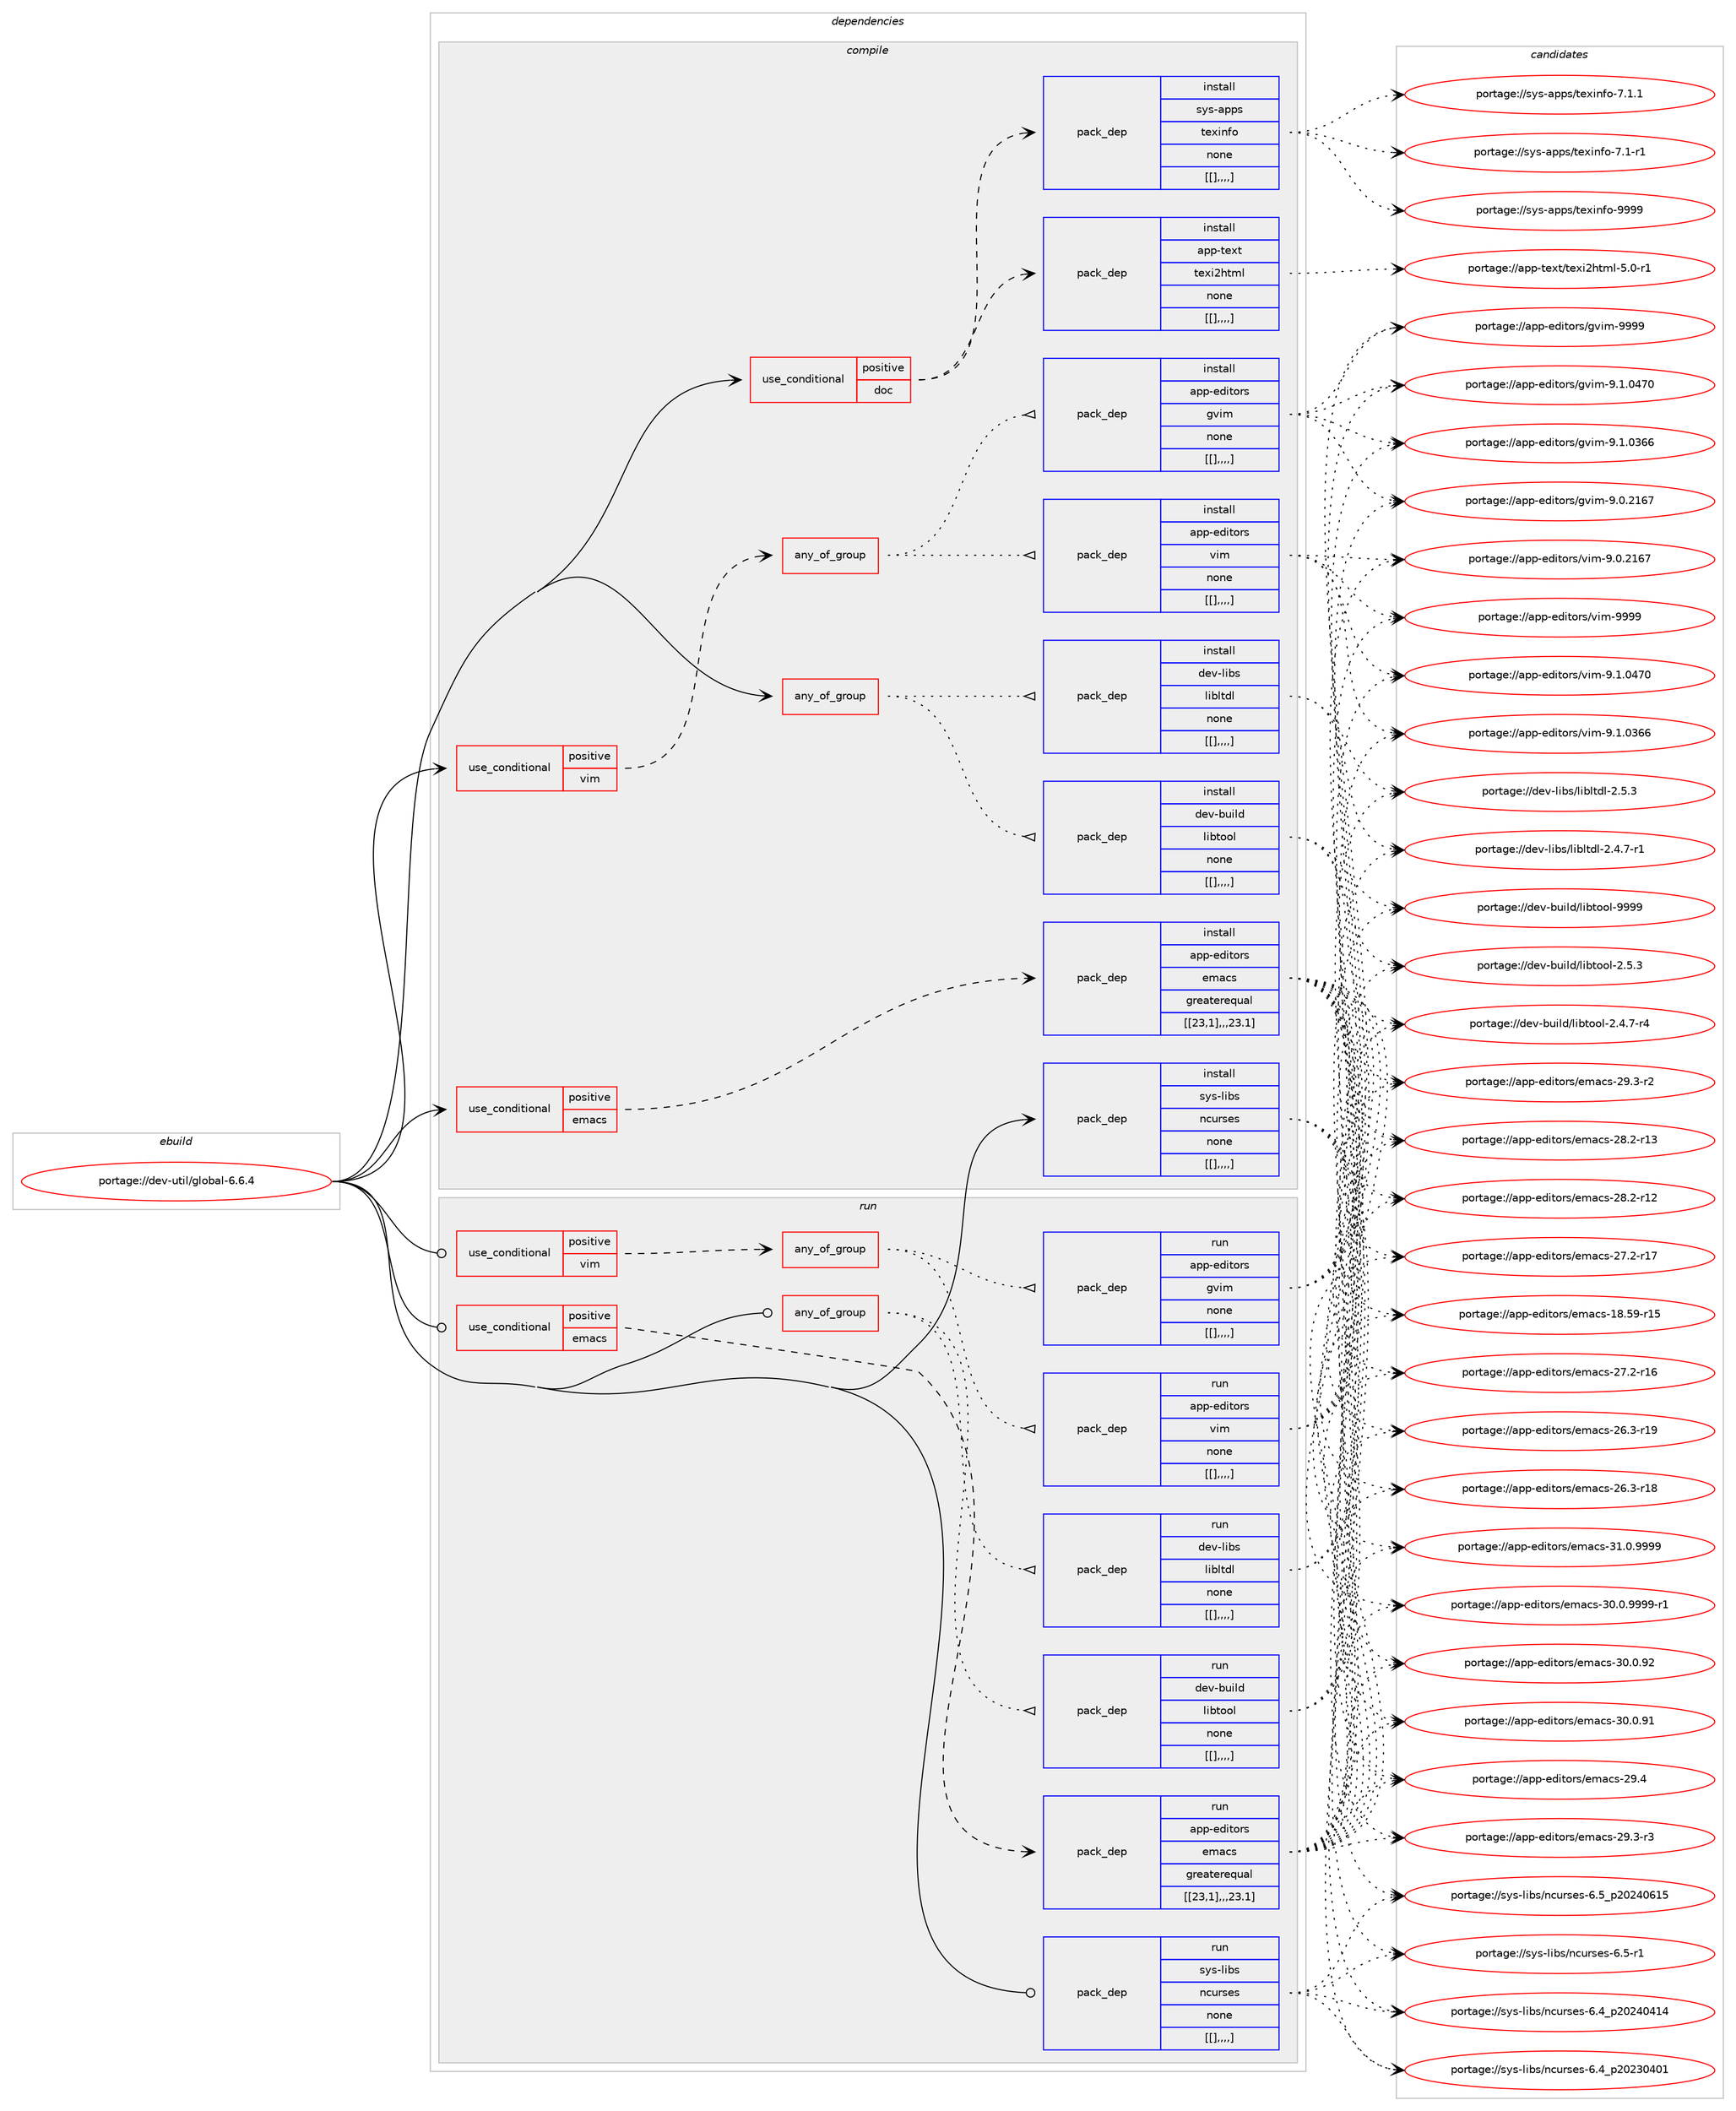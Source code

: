 digraph prolog {

# *************
# Graph options
# *************

newrank=true;
concentrate=true;
compound=true;
graph [rankdir=LR,fontname=Helvetica,fontsize=10,ranksep=1.5];#, ranksep=2.5, nodesep=0.2];
edge  [arrowhead=vee];
node  [fontname=Helvetica,fontsize=10];

# **********
# The ebuild
# **********

subgraph cluster_leftcol {
color=gray;
label=<<i>ebuild</i>>;
id [label="portage://dev-util/global-6.6.4", color=red, width=4, href="../dev-util/global-6.6.4.svg"];
}

# ****************
# The dependencies
# ****************

subgraph cluster_midcol {
color=gray;
label=<<i>dependencies</i>>;
subgraph cluster_compile {
fillcolor="#eeeeee";
style=filled;
label=<<i>compile</i>>;
subgraph any1358 {
dependency226767 [label=<<TABLE BORDER="0" CELLBORDER="1" CELLSPACING="0" CELLPADDING="4"><TR><TD CELLPADDING="10">any_of_group</TD></TR></TABLE>>, shape=none, color=red];subgraph pack160075 {
dependency226769 [label=<<TABLE BORDER="0" CELLBORDER="1" CELLSPACING="0" CELLPADDING="4" WIDTH="220"><TR><TD ROWSPAN="6" CELLPADDING="30">pack_dep</TD></TR><TR><TD WIDTH="110">install</TD></TR><TR><TD>dev-libs</TD></TR><TR><TD>libltdl</TD></TR><TR><TD>none</TD></TR><TR><TD>[[],,,,]</TD></TR></TABLE>>, shape=none, color=blue];
}
dependency226767:e -> dependency226769:w [weight=20,style="dotted",arrowhead="oinv"];
subgraph pack160097 {
dependency226805 [label=<<TABLE BORDER="0" CELLBORDER="1" CELLSPACING="0" CELLPADDING="4" WIDTH="220"><TR><TD ROWSPAN="6" CELLPADDING="30">pack_dep</TD></TR><TR><TD WIDTH="110">install</TD></TR><TR><TD>dev-build</TD></TR><TR><TD>libtool</TD></TR><TR><TD>none</TD></TR><TR><TD>[[],,,,]</TD></TR></TABLE>>, shape=none, color=blue];
}
dependency226767:e -> dependency226805:w [weight=20,style="dotted",arrowhead="oinv"];
}
id:e -> dependency226767:w [weight=20,style="solid",arrowhead="vee"];
subgraph cond65219 {
dependency226848 [label=<<TABLE BORDER="0" CELLBORDER="1" CELLSPACING="0" CELLPADDING="4"><TR><TD ROWSPAN="3" CELLPADDING="10">use_conditional</TD></TR><TR><TD>positive</TD></TR><TR><TD>doc</TD></TR></TABLE>>, shape=none, color=red];
subgraph pack160126 {
dependency226856 [label=<<TABLE BORDER="0" CELLBORDER="1" CELLSPACING="0" CELLPADDING="4" WIDTH="220"><TR><TD ROWSPAN="6" CELLPADDING="30">pack_dep</TD></TR><TR><TD WIDTH="110">install</TD></TR><TR><TD>app-text</TD></TR><TR><TD>texi2html</TD></TR><TR><TD>none</TD></TR><TR><TD>[[],,,,]</TD></TR></TABLE>>, shape=none, color=blue];
}
dependency226848:e -> dependency226856:w [weight=20,style="dashed",arrowhead="vee"];
subgraph pack160133 {
dependency226863 [label=<<TABLE BORDER="0" CELLBORDER="1" CELLSPACING="0" CELLPADDING="4" WIDTH="220"><TR><TD ROWSPAN="6" CELLPADDING="30">pack_dep</TD></TR><TR><TD WIDTH="110">install</TD></TR><TR><TD>sys-apps</TD></TR><TR><TD>texinfo</TD></TR><TR><TD>none</TD></TR><TR><TD>[[],,,,]</TD></TR></TABLE>>, shape=none, color=blue];
}
dependency226848:e -> dependency226863:w [weight=20,style="dashed",arrowhead="vee"];
}
id:e -> dependency226848:w [weight=20,style="solid",arrowhead="vee"];
subgraph cond65243 {
dependency226921 [label=<<TABLE BORDER="0" CELLBORDER="1" CELLSPACING="0" CELLPADDING="4"><TR><TD ROWSPAN="3" CELLPADDING="10">use_conditional</TD></TR><TR><TD>positive</TD></TR><TR><TD>emacs</TD></TR></TABLE>>, shape=none, color=red];
subgraph pack160216 {
dependency226994 [label=<<TABLE BORDER="0" CELLBORDER="1" CELLSPACING="0" CELLPADDING="4" WIDTH="220"><TR><TD ROWSPAN="6" CELLPADDING="30">pack_dep</TD></TR><TR><TD WIDTH="110">install</TD></TR><TR><TD>app-editors</TD></TR><TR><TD>emacs</TD></TR><TR><TD>greaterequal</TD></TR><TR><TD>[[23,1],,,23.1]</TD></TR></TABLE>>, shape=none, color=blue];
}
dependency226921:e -> dependency226994:w [weight=20,style="dashed",arrowhead="vee"];
}
id:e -> dependency226921:w [weight=20,style="solid",arrowhead="vee"];
subgraph cond65277 {
dependency227040 [label=<<TABLE BORDER="0" CELLBORDER="1" CELLSPACING="0" CELLPADDING="4"><TR><TD ROWSPAN="3" CELLPADDING="10">use_conditional</TD></TR><TR><TD>positive</TD></TR><TR><TD>vim</TD></TR></TABLE>>, shape=none, color=red];
subgraph any1359 {
dependency227072 [label=<<TABLE BORDER="0" CELLBORDER="1" CELLSPACING="0" CELLPADDING="4"><TR><TD CELLPADDING="10">any_of_group</TD></TR></TABLE>>, shape=none, color=red];subgraph pack160290 {
dependency227118 [label=<<TABLE BORDER="0" CELLBORDER="1" CELLSPACING="0" CELLPADDING="4" WIDTH="220"><TR><TD ROWSPAN="6" CELLPADDING="30">pack_dep</TD></TR><TR><TD WIDTH="110">install</TD></TR><TR><TD>app-editors</TD></TR><TR><TD>vim</TD></TR><TR><TD>none</TD></TR><TR><TD>[[],,,,]</TD></TR></TABLE>>, shape=none, color=blue];
}
dependency227072:e -> dependency227118:w [weight=20,style="dotted",arrowhead="oinv"];
subgraph pack160314 {
dependency227157 [label=<<TABLE BORDER="0" CELLBORDER="1" CELLSPACING="0" CELLPADDING="4" WIDTH="220"><TR><TD ROWSPAN="6" CELLPADDING="30">pack_dep</TD></TR><TR><TD WIDTH="110">install</TD></TR><TR><TD>app-editors</TD></TR><TR><TD>gvim</TD></TR><TR><TD>none</TD></TR><TR><TD>[[],,,,]</TD></TR></TABLE>>, shape=none, color=blue];
}
dependency227072:e -> dependency227157:w [weight=20,style="dotted",arrowhead="oinv"];
}
dependency227040:e -> dependency227072:w [weight=20,style="dashed",arrowhead="vee"];
}
id:e -> dependency227040:w [weight=20,style="solid",arrowhead="vee"];
subgraph pack160344 {
dependency227187 [label=<<TABLE BORDER="0" CELLBORDER="1" CELLSPACING="0" CELLPADDING="4" WIDTH="220"><TR><TD ROWSPAN="6" CELLPADDING="30">pack_dep</TD></TR><TR><TD WIDTH="110">install</TD></TR><TR><TD>sys-libs</TD></TR><TR><TD>ncurses</TD></TR><TR><TD>none</TD></TR><TR><TD>[[],,,,]</TD></TR></TABLE>>, shape=none, color=blue];
}
id:e -> dependency227187:w [weight=20,style="solid",arrowhead="vee"];
}
subgraph cluster_compileandrun {
fillcolor="#eeeeee";
style=filled;
label=<<i>compile and run</i>>;
}
subgraph cluster_run {
fillcolor="#eeeeee";
style=filled;
label=<<i>run</i>>;
subgraph any1360 {
dependency227191 [label=<<TABLE BORDER="0" CELLBORDER="1" CELLSPACING="0" CELLPADDING="4"><TR><TD CELLPADDING="10">any_of_group</TD></TR></TABLE>>, shape=none, color=red];subgraph pack160358 {
dependency227213 [label=<<TABLE BORDER="0" CELLBORDER="1" CELLSPACING="0" CELLPADDING="4" WIDTH="220"><TR><TD ROWSPAN="6" CELLPADDING="30">pack_dep</TD></TR><TR><TD WIDTH="110">run</TD></TR><TR><TD>dev-libs</TD></TR><TR><TD>libltdl</TD></TR><TR><TD>none</TD></TR><TR><TD>[[],,,,]</TD></TR></TABLE>>, shape=none, color=blue];
}
dependency227191:e -> dependency227213:w [weight=20,style="dotted",arrowhead="oinv"];
subgraph pack160390 {
dependency227279 [label=<<TABLE BORDER="0" CELLBORDER="1" CELLSPACING="0" CELLPADDING="4" WIDTH="220"><TR><TD ROWSPAN="6" CELLPADDING="30">pack_dep</TD></TR><TR><TD WIDTH="110">run</TD></TR><TR><TD>dev-build</TD></TR><TR><TD>libtool</TD></TR><TR><TD>none</TD></TR><TR><TD>[[],,,,]</TD></TR></TABLE>>, shape=none, color=blue];
}
dependency227191:e -> dependency227279:w [weight=20,style="dotted",arrowhead="oinv"];
}
id:e -> dependency227191:w [weight=20,style="solid",arrowhead="odot"];
subgraph cond65371 {
dependency227304 [label=<<TABLE BORDER="0" CELLBORDER="1" CELLSPACING="0" CELLPADDING="4"><TR><TD ROWSPAN="3" CELLPADDING="10">use_conditional</TD></TR><TR><TD>positive</TD></TR><TR><TD>emacs</TD></TR></TABLE>>, shape=none, color=red];
subgraph pack160460 {
dependency227376 [label=<<TABLE BORDER="0" CELLBORDER="1" CELLSPACING="0" CELLPADDING="4" WIDTH="220"><TR><TD ROWSPAN="6" CELLPADDING="30">pack_dep</TD></TR><TR><TD WIDTH="110">run</TD></TR><TR><TD>app-editors</TD></TR><TR><TD>emacs</TD></TR><TR><TD>greaterequal</TD></TR><TR><TD>[[23,1],,,23.1]</TD></TR></TABLE>>, shape=none, color=blue];
}
dependency227304:e -> dependency227376:w [weight=20,style="dashed",arrowhead="vee"];
}
id:e -> dependency227304:w [weight=20,style="solid",arrowhead="odot"];
subgraph cond65395 {
dependency227384 [label=<<TABLE BORDER="0" CELLBORDER="1" CELLSPACING="0" CELLPADDING="4"><TR><TD ROWSPAN="3" CELLPADDING="10">use_conditional</TD></TR><TR><TD>positive</TD></TR><TR><TD>vim</TD></TR></TABLE>>, shape=none, color=red];
subgraph any1362 {
dependency227423 [label=<<TABLE BORDER="0" CELLBORDER="1" CELLSPACING="0" CELLPADDING="4"><TR><TD CELLPADDING="10">any_of_group</TD></TR></TABLE>>, shape=none, color=red];subgraph pack160548 {
dependency227528 [label=<<TABLE BORDER="0" CELLBORDER="1" CELLSPACING="0" CELLPADDING="4" WIDTH="220"><TR><TD ROWSPAN="6" CELLPADDING="30">pack_dep</TD></TR><TR><TD WIDTH="110">run</TD></TR><TR><TD>app-editors</TD></TR><TR><TD>vim</TD></TR><TR><TD>none</TD></TR><TR><TD>[[],,,,]</TD></TR></TABLE>>, shape=none, color=blue];
}
dependency227423:e -> dependency227528:w [weight=20,style="dotted",arrowhead="oinv"];
subgraph pack160604 {
dependency227549 [label=<<TABLE BORDER="0" CELLBORDER="1" CELLSPACING="0" CELLPADDING="4" WIDTH="220"><TR><TD ROWSPAN="6" CELLPADDING="30">pack_dep</TD></TR><TR><TD WIDTH="110">run</TD></TR><TR><TD>app-editors</TD></TR><TR><TD>gvim</TD></TR><TR><TD>none</TD></TR><TR><TD>[[],,,,]</TD></TR></TABLE>>, shape=none, color=blue];
}
dependency227423:e -> dependency227549:w [weight=20,style="dotted",arrowhead="oinv"];
}
dependency227384:e -> dependency227423:w [weight=20,style="dashed",arrowhead="vee"];
}
id:e -> dependency227384:w [weight=20,style="solid",arrowhead="odot"];
subgraph pack160645 {
dependency227602 [label=<<TABLE BORDER="0" CELLBORDER="1" CELLSPACING="0" CELLPADDING="4" WIDTH="220"><TR><TD ROWSPAN="6" CELLPADDING="30">pack_dep</TD></TR><TR><TD WIDTH="110">run</TD></TR><TR><TD>sys-libs</TD></TR><TR><TD>ncurses</TD></TR><TR><TD>none</TD></TR><TR><TD>[[],,,,]</TD></TR></TABLE>>, shape=none, color=blue];
}
id:e -> dependency227602:w [weight=20,style="solid",arrowhead="odot"];
}
}

# **************
# The candidates
# **************

subgraph cluster_choices {
rank=same;
color=gray;
label=<<i>candidates</i>>;

subgraph choice160139 {
color=black;
nodesep=1;
choice10010111845108105981154710810598108116100108455046534651 [label="portage://dev-libs/libltdl-2.5.3", color=red, width=4,href="../dev-libs/libltdl-2.5.3.svg"];
choice100101118451081059811547108105981081161001084550465246554511449 [label="portage://dev-libs/libltdl-2.4.7-r1", color=red, width=4,href="../dev-libs/libltdl-2.4.7-r1.svg"];
dependency226769:e -> choice10010111845108105981154710810598108116100108455046534651:w [style=dotted,weight="100"];
dependency226769:e -> choice100101118451081059811547108105981081161001084550465246554511449:w [style=dotted,weight="100"];
}
subgraph choice160143 {
color=black;
nodesep=1;
choice100101118459811710510810047108105981161111111084557575757 [label="portage://dev-build/libtool-9999", color=red, width=4,href="../dev-build/libtool-9999.svg"];
choice10010111845981171051081004710810598116111111108455046534651 [label="portage://dev-build/libtool-2.5.3", color=red, width=4,href="../dev-build/libtool-2.5.3.svg"];
choice100101118459811710510810047108105981161111111084550465246554511452 [label="portage://dev-build/libtool-2.4.7-r4", color=red, width=4,href="../dev-build/libtool-2.4.7-r4.svg"];
dependency226805:e -> choice100101118459811710510810047108105981161111111084557575757:w [style=dotted,weight="100"];
dependency226805:e -> choice10010111845981171051081004710810598116111111108455046534651:w [style=dotted,weight="100"];
dependency226805:e -> choice100101118459811710510810047108105981161111111084550465246554511452:w [style=dotted,weight="100"];
}
subgraph choice160148 {
color=black;
nodesep=1;
choice97112112451161011201164711610112010550104116109108455346484511449 [label="portage://app-text/texi2html-5.0-r1", color=red, width=4,href="../app-text/texi2html-5.0-r1.svg"];
dependency226856:e -> choice97112112451161011201164711610112010550104116109108455346484511449:w [style=dotted,weight="100"];
}
subgraph choice160158 {
color=black;
nodesep=1;
choice1151211154597112112115471161011201051101021114557575757 [label="portage://sys-apps/texinfo-9999", color=red, width=4,href="../sys-apps/texinfo-9999.svg"];
choice115121115459711211211547116101120105110102111455546494649 [label="portage://sys-apps/texinfo-7.1.1", color=red, width=4,href="../sys-apps/texinfo-7.1.1.svg"];
choice115121115459711211211547116101120105110102111455546494511449 [label="portage://sys-apps/texinfo-7.1-r1", color=red, width=4,href="../sys-apps/texinfo-7.1-r1.svg"];
dependency226863:e -> choice1151211154597112112115471161011201051101021114557575757:w [style=dotted,weight="100"];
dependency226863:e -> choice115121115459711211211547116101120105110102111455546494649:w [style=dotted,weight="100"];
dependency226863:e -> choice115121115459711211211547116101120105110102111455546494511449:w [style=dotted,weight="100"];
}
subgraph choice160162 {
color=black;
nodesep=1;
choice971121124510110010511611111411547101109979911545514946484657575757 [label="portage://app-editors/emacs-31.0.9999", color=red, width=4,href="../app-editors/emacs-31.0.9999.svg"];
choice9711211245101100105116111114115471011099799115455148464846575757574511449 [label="portage://app-editors/emacs-30.0.9999-r1", color=red, width=4,href="../app-editors/emacs-30.0.9999-r1.svg"];
choice97112112451011001051161111141154710110997991154551484648465750 [label="portage://app-editors/emacs-30.0.92", color=red, width=4,href="../app-editors/emacs-30.0.92.svg"];
choice97112112451011001051161111141154710110997991154551484648465749 [label="portage://app-editors/emacs-30.0.91", color=red, width=4,href="../app-editors/emacs-30.0.91.svg"];
choice97112112451011001051161111141154710110997991154550574652 [label="portage://app-editors/emacs-29.4", color=red, width=4,href="../app-editors/emacs-29.4.svg"];
choice971121124510110010511611111411547101109979911545505746514511451 [label="portage://app-editors/emacs-29.3-r3", color=red, width=4,href="../app-editors/emacs-29.3-r3.svg"];
choice971121124510110010511611111411547101109979911545505746514511450 [label="portage://app-editors/emacs-29.3-r2", color=red, width=4,href="../app-editors/emacs-29.3-r2.svg"];
choice97112112451011001051161111141154710110997991154550564650451144951 [label="portage://app-editors/emacs-28.2-r13", color=red, width=4,href="../app-editors/emacs-28.2-r13.svg"];
choice97112112451011001051161111141154710110997991154550564650451144950 [label="portage://app-editors/emacs-28.2-r12", color=red, width=4,href="../app-editors/emacs-28.2-r12.svg"];
choice97112112451011001051161111141154710110997991154550554650451144955 [label="portage://app-editors/emacs-27.2-r17", color=red, width=4,href="../app-editors/emacs-27.2-r17.svg"];
choice97112112451011001051161111141154710110997991154550554650451144954 [label="portage://app-editors/emacs-27.2-r16", color=red, width=4,href="../app-editors/emacs-27.2-r16.svg"];
choice97112112451011001051161111141154710110997991154550544651451144957 [label="portage://app-editors/emacs-26.3-r19", color=red, width=4,href="../app-editors/emacs-26.3-r19.svg"];
choice97112112451011001051161111141154710110997991154550544651451144956 [label="portage://app-editors/emacs-26.3-r18", color=red, width=4,href="../app-editors/emacs-26.3-r18.svg"];
choice9711211245101100105116111114115471011099799115454956465357451144953 [label="portage://app-editors/emacs-18.59-r15", color=red, width=4,href="../app-editors/emacs-18.59-r15.svg"];
dependency226994:e -> choice971121124510110010511611111411547101109979911545514946484657575757:w [style=dotted,weight="100"];
dependency226994:e -> choice9711211245101100105116111114115471011099799115455148464846575757574511449:w [style=dotted,weight="100"];
dependency226994:e -> choice97112112451011001051161111141154710110997991154551484648465750:w [style=dotted,weight="100"];
dependency226994:e -> choice97112112451011001051161111141154710110997991154551484648465749:w [style=dotted,weight="100"];
dependency226994:e -> choice97112112451011001051161111141154710110997991154550574652:w [style=dotted,weight="100"];
dependency226994:e -> choice971121124510110010511611111411547101109979911545505746514511451:w [style=dotted,weight="100"];
dependency226994:e -> choice971121124510110010511611111411547101109979911545505746514511450:w [style=dotted,weight="100"];
dependency226994:e -> choice97112112451011001051161111141154710110997991154550564650451144951:w [style=dotted,weight="100"];
dependency226994:e -> choice97112112451011001051161111141154710110997991154550564650451144950:w [style=dotted,weight="100"];
dependency226994:e -> choice97112112451011001051161111141154710110997991154550554650451144955:w [style=dotted,weight="100"];
dependency226994:e -> choice97112112451011001051161111141154710110997991154550554650451144954:w [style=dotted,weight="100"];
dependency226994:e -> choice97112112451011001051161111141154710110997991154550544651451144957:w [style=dotted,weight="100"];
dependency226994:e -> choice97112112451011001051161111141154710110997991154550544651451144956:w [style=dotted,weight="100"];
dependency226994:e -> choice9711211245101100105116111114115471011099799115454956465357451144953:w [style=dotted,weight="100"];
}
subgraph choice160171 {
color=black;
nodesep=1;
choice9711211245101100105116111114115471181051094557575757 [label="portage://app-editors/vim-9999", color=red, width=4,href="../app-editors/vim-9999.svg"];
choice971121124510110010511611111411547118105109455746494648525548 [label="portage://app-editors/vim-9.1.0470", color=red, width=4,href="../app-editors/vim-9.1.0470.svg"];
choice971121124510110010511611111411547118105109455746494648515454 [label="portage://app-editors/vim-9.1.0366", color=red, width=4,href="../app-editors/vim-9.1.0366.svg"];
choice971121124510110010511611111411547118105109455746484650495455 [label="portage://app-editors/vim-9.0.2167", color=red, width=4,href="../app-editors/vim-9.0.2167.svg"];
dependency227118:e -> choice9711211245101100105116111114115471181051094557575757:w [style=dotted,weight="100"];
dependency227118:e -> choice971121124510110010511611111411547118105109455746494648525548:w [style=dotted,weight="100"];
dependency227118:e -> choice971121124510110010511611111411547118105109455746494648515454:w [style=dotted,weight="100"];
dependency227118:e -> choice971121124510110010511611111411547118105109455746484650495455:w [style=dotted,weight="100"];
}
subgraph choice160175 {
color=black;
nodesep=1;
choice9711211245101100105116111114115471031181051094557575757 [label="portage://app-editors/gvim-9999", color=red, width=4,href="../app-editors/gvim-9999.svg"];
choice971121124510110010511611111411547103118105109455746494648525548 [label="portage://app-editors/gvim-9.1.0470", color=red, width=4,href="../app-editors/gvim-9.1.0470.svg"];
choice971121124510110010511611111411547103118105109455746494648515454 [label="portage://app-editors/gvim-9.1.0366", color=red, width=4,href="../app-editors/gvim-9.1.0366.svg"];
choice971121124510110010511611111411547103118105109455746484650495455 [label="portage://app-editors/gvim-9.0.2167", color=red, width=4,href="../app-editors/gvim-9.0.2167.svg"];
dependency227157:e -> choice9711211245101100105116111114115471031181051094557575757:w [style=dotted,weight="100"];
dependency227157:e -> choice971121124510110010511611111411547103118105109455746494648525548:w [style=dotted,weight="100"];
dependency227157:e -> choice971121124510110010511611111411547103118105109455746494648515454:w [style=dotted,weight="100"];
dependency227157:e -> choice971121124510110010511611111411547103118105109455746484650495455:w [style=dotted,weight="100"];
}
subgraph choice160191 {
color=black;
nodesep=1;
choice1151211154510810598115471109911711411510111545544653951125048505248544953 [label="portage://sys-libs/ncurses-6.5_p20240615", color=red, width=4,href="../sys-libs/ncurses-6.5_p20240615.svg"];
choice11512111545108105981154711099117114115101115455446534511449 [label="portage://sys-libs/ncurses-6.5-r1", color=red, width=4,href="../sys-libs/ncurses-6.5-r1.svg"];
choice1151211154510810598115471109911711411510111545544652951125048505248524952 [label="portage://sys-libs/ncurses-6.4_p20240414", color=red, width=4,href="../sys-libs/ncurses-6.4_p20240414.svg"];
choice1151211154510810598115471109911711411510111545544652951125048505148524849 [label="portage://sys-libs/ncurses-6.4_p20230401", color=red, width=4,href="../sys-libs/ncurses-6.4_p20230401.svg"];
dependency227187:e -> choice1151211154510810598115471109911711411510111545544653951125048505248544953:w [style=dotted,weight="100"];
dependency227187:e -> choice11512111545108105981154711099117114115101115455446534511449:w [style=dotted,weight="100"];
dependency227187:e -> choice1151211154510810598115471109911711411510111545544652951125048505248524952:w [style=dotted,weight="100"];
dependency227187:e -> choice1151211154510810598115471109911711411510111545544652951125048505148524849:w [style=dotted,weight="100"];
}
subgraph choice160196 {
color=black;
nodesep=1;
choice10010111845108105981154710810598108116100108455046534651 [label="portage://dev-libs/libltdl-2.5.3", color=red, width=4,href="../dev-libs/libltdl-2.5.3.svg"];
choice100101118451081059811547108105981081161001084550465246554511449 [label="portage://dev-libs/libltdl-2.4.7-r1", color=red, width=4,href="../dev-libs/libltdl-2.4.7-r1.svg"];
dependency227213:e -> choice10010111845108105981154710810598108116100108455046534651:w [style=dotted,weight="100"];
dependency227213:e -> choice100101118451081059811547108105981081161001084550465246554511449:w [style=dotted,weight="100"];
}
subgraph choice160199 {
color=black;
nodesep=1;
choice100101118459811710510810047108105981161111111084557575757 [label="portage://dev-build/libtool-9999", color=red, width=4,href="../dev-build/libtool-9999.svg"];
choice10010111845981171051081004710810598116111111108455046534651 [label="portage://dev-build/libtool-2.5.3", color=red, width=4,href="../dev-build/libtool-2.5.3.svg"];
choice100101118459811710510810047108105981161111111084550465246554511452 [label="portage://dev-build/libtool-2.4.7-r4", color=red, width=4,href="../dev-build/libtool-2.4.7-r4.svg"];
dependency227279:e -> choice100101118459811710510810047108105981161111111084557575757:w [style=dotted,weight="100"];
dependency227279:e -> choice10010111845981171051081004710810598116111111108455046534651:w [style=dotted,weight="100"];
dependency227279:e -> choice100101118459811710510810047108105981161111111084550465246554511452:w [style=dotted,weight="100"];
}
subgraph choice160221 {
color=black;
nodesep=1;
choice971121124510110010511611111411547101109979911545514946484657575757 [label="portage://app-editors/emacs-31.0.9999", color=red, width=4,href="../app-editors/emacs-31.0.9999.svg"];
choice9711211245101100105116111114115471011099799115455148464846575757574511449 [label="portage://app-editors/emacs-30.0.9999-r1", color=red, width=4,href="../app-editors/emacs-30.0.9999-r1.svg"];
choice97112112451011001051161111141154710110997991154551484648465750 [label="portage://app-editors/emacs-30.0.92", color=red, width=4,href="../app-editors/emacs-30.0.92.svg"];
choice97112112451011001051161111141154710110997991154551484648465749 [label="portage://app-editors/emacs-30.0.91", color=red, width=4,href="../app-editors/emacs-30.0.91.svg"];
choice97112112451011001051161111141154710110997991154550574652 [label="portage://app-editors/emacs-29.4", color=red, width=4,href="../app-editors/emacs-29.4.svg"];
choice971121124510110010511611111411547101109979911545505746514511451 [label="portage://app-editors/emacs-29.3-r3", color=red, width=4,href="../app-editors/emacs-29.3-r3.svg"];
choice971121124510110010511611111411547101109979911545505746514511450 [label="portage://app-editors/emacs-29.3-r2", color=red, width=4,href="../app-editors/emacs-29.3-r2.svg"];
choice97112112451011001051161111141154710110997991154550564650451144951 [label="portage://app-editors/emacs-28.2-r13", color=red, width=4,href="../app-editors/emacs-28.2-r13.svg"];
choice97112112451011001051161111141154710110997991154550564650451144950 [label="portage://app-editors/emacs-28.2-r12", color=red, width=4,href="../app-editors/emacs-28.2-r12.svg"];
choice97112112451011001051161111141154710110997991154550554650451144955 [label="portage://app-editors/emacs-27.2-r17", color=red, width=4,href="../app-editors/emacs-27.2-r17.svg"];
choice97112112451011001051161111141154710110997991154550554650451144954 [label="portage://app-editors/emacs-27.2-r16", color=red, width=4,href="../app-editors/emacs-27.2-r16.svg"];
choice97112112451011001051161111141154710110997991154550544651451144957 [label="portage://app-editors/emacs-26.3-r19", color=red, width=4,href="../app-editors/emacs-26.3-r19.svg"];
choice97112112451011001051161111141154710110997991154550544651451144956 [label="portage://app-editors/emacs-26.3-r18", color=red, width=4,href="../app-editors/emacs-26.3-r18.svg"];
choice9711211245101100105116111114115471011099799115454956465357451144953 [label="portage://app-editors/emacs-18.59-r15", color=red, width=4,href="../app-editors/emacs-18.59-r15.svg"];
dependency227376:e -> choice971121124510110010511611111411547101109979911545514946484657575757:w [style=dotted,weight="100"];
dependency227376:e -> choice9711211245101100105116111114115471011099799115455148464846575757574511449:w [style=dotted,weight="100"];
dependency227376:e -> choice97112112451011001051161111141154710110997991154551484648465750:w [style=dotted,weight="100"];
dependency227376:e -> choice97112112451011001051161111141154710110997991154551484648465749:w [style=dotted,weight="100"];
dependency227376:e -> choice97112112451011001051161111141154710110997991154550574652:w [style=dotted,weight="100"];
dependency227376:e -> choice971121124510110010511611111411547101109979911545505746514511451:w [style=dotted,weight="100"];
dependency227376:e -> choice971121124510110010511611111411547101109979911545505746514511450:w [style=dotted,weight="100"];
dependency227376:e -> choice97112112451011001051161111141154710110997991154550564650451144951:w [style=dotted,weight="100"];
dependency227376:e -> choice97112112451011001051161111141154710110997991154550564650451144950:w [style=dotted,weight="100"];
dependency227376:e -> choice97112112451011001051161111141154710110997991154550554650451144955:w [style=dotted,weight="100"];
dependency227376:e -> choice97112112451011001051161111141154710110997991154550554650451144954:w [style=dotted,weight="100"];
dependency227376:e -> choice97112112451011001051161111141154710110997991154550544651451144957:w [style=dotted,weight="100"];
dependency227376:e -> choice97112112451011001051161111141154710110997991154550544651451144956:w [style=dotted,weight="100"];
dependency227376:e -> choice9711211245101100105116111114115471011099799115454956465357451144953:w [style=dotted,weight="100"];
}
subgraph choice160246 {
color=black;
nodesep=1;
choice9711211245101100105116111114115471181051094557575757 [label="portage://app-editors/vim-9999", color=red, width=4,href="../app-editors/vim-9999.svg"];
choice971121124510110010511611111411547118105109455746494648525548 [label="portage://app-editors/vim-9.1.0470", color=red, width=4,href="../app-editors/vim-9.1.0470.svg"];
choice971121124510110010511611111411547118105109455746494648515454 [label="portage://app-editors/vim-9.1.0366", color=red, width=4,href="../app-editors/vim-9.1.0366.svg"];
choice971121124510110010511611111411547118105109455746484650495455 [label="portage://app-editors/vim-9.0.2167", color=red, width=4,href="../app-editors/vim-9.0.2167.svg"];
dependency227528:e -> choice9711211245101100105116111114115471181051094557575757:w [style=dotted,weight="100"];
dependency227528:e -> choice971121124510110010511611111411547118105109455746494648525548:w [style=dotted,weight="100"];
dependency227528:e -> choice971121124510110010511611111411547118105109455746494648515454:w [style=dotted,weight="100"];
dependency227528:e -> choice971121124510110010511611111411547118105109455746484650495455:w [style=dotted,weight="100"];
}
subgraph choice160263 {
color=black;
nodesep=1;
choice9711211245101100105116111114115471031181051094557575757 [label="portage://app-editors/gvim-9999", color=red, width=4,href="../app-editors/gvim-9999.svg"];
choice971121124510110010511611111411547103118105109455746494648525548 [label="portage://app-editors/gvim-9.1.0470", color=red, width=4,href="../app-editors/gvim-9.1.0470.svg"];
choice971121124510110010511611111411547103118105109455746494648515454 [label="portage://app-editors/gvim-9.1.0366", color=red, width=4,href="../app-editors/gvim-9.1.0366.svg"];
choice971121124510110010511611111411547103118105109455746484650495455 [label="portage://app-editors/gvim-9.0.2167", color=red, width=4,href="../app-editors/gvim-9.0.2167.svg"];
dependency227549:e -> choice9711211245101100105116111114115471031181051094557575757:w [style=dotted,weight="100"];
dependency227549:e -> choice971121124510110010511611111411547103118105109455746494648525548:w [style=dotted,weight="100"];
dependency227549:e -> choice971121124510110010511611111411547103118105109455746494648515454:w [style=dotted,weight="100"];
dependency227549:e -> choice971121124510110010511611111411547103118105109455746484650495455:w [style=dotted,weight="100"];
}
subgraph choice160267 {
color=black;
nodesep=1;
choice1151211154510810598115471109911711411510111545544653951125048505248544953 [label="portage://sys-libs/ncurses-6.5_p20240615", color=red, width=4,href="../sys-libs/ncurses-6.5_p20240615.svg"];
choice11512111545108105981154711099117114115101115455446534511449 [label="portage://sys-libs/ncurses-6.5-r1", color=red, width=4,href="../sys-libs/ncurses-6.5-r1.svg"];
choice1151211154510810598115471109911711411510111545544652951125048505248524952 [label="portage://sys-libs/ncurses-6.4_p20240414", color=red, width=4,href="../sys-libs/ncurses-6.4_p20240414.svg"];
choice1151211154510810598115471109911711411510111545544652951125048505148524849 [label="portage://sys-libs/ncurses-6.4_p20230401", color=red, width=4,href="../sys-libs/ncurses-6.4_p20230401.svg"];
dependency227602:e -> choice1151211154510810598115471109911711411510111545544653951125048505248544953:w [style=dotted,weight="100"];
dependency227602:e -> choice11512111545108105981154711099117114115101115455446534511449:w [style=dotted,weight="100"];
dependency227602:e -> choice1151211154510810598115471109911711411510111545544652951125048505248524952:w [style=dotted,weight="100"];
dependency227602:e -> choice1151211154510810598115471109911711411510111545544652951125048505148524849:w [style=dotted,weight="100"];
}
}

}
